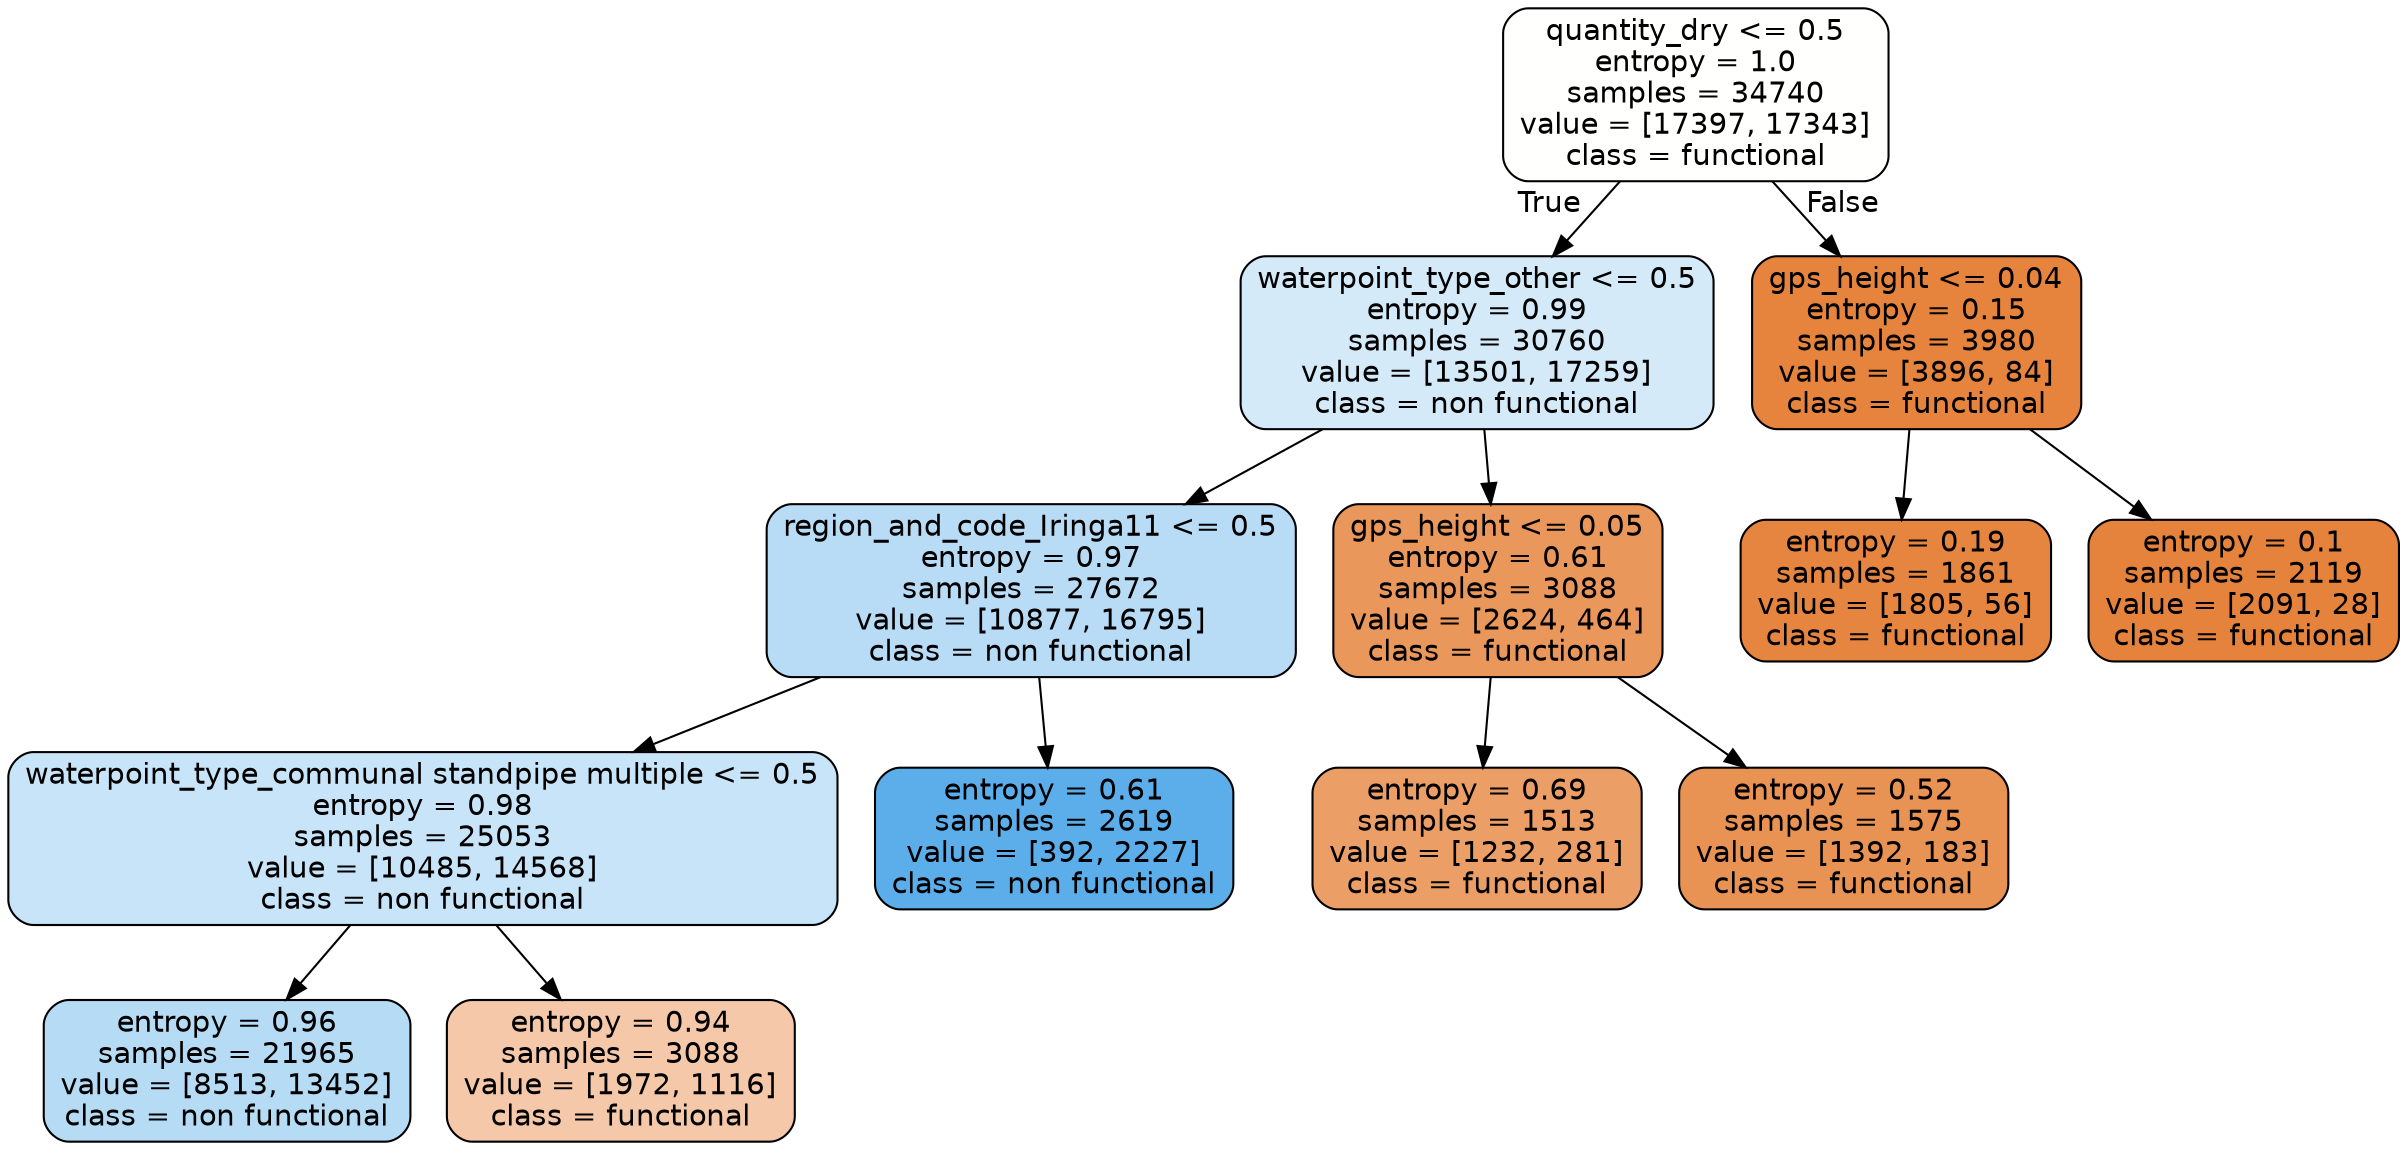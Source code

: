 digraph Tree {
node [shape=box, style="filled, rounded", color="black", fontname=helvetica] ;
edge [fontname=helvetica] ;
0 [label="quantity_dry <= 0.5\nentropy = 1.0\nsamples = 34740\nvalue = [17397, 17343]\nclass = functional", fillcolor="#fffffe"] ;
1 [label="waterpoint_type_other <= 0.5\nentropy = 0.99\nsamples = 30760\nvalue = [13501, 17259]\nclass = non functional", fillcolor="#d4eaf9"] ;
0 -> 1 [labeldistance=2.5, labelangle=45, headlabel="True"] ;
2 [label="region_and_code_Iringa11 <= 0.5\nentropy = 0.97\nsamples = 27672\nvalue = [10877, 16795]\nclass = non functional", fillcolor="#b9dcf6"] ;
1 -> 2 ;
3 [label="waterpoint_type_communal standpipe multiple <= 0.5\nentropy = 0.98\nsamples = 25053\nvalue = [10485, 14568]\nclass = non functional", fillcolor="#c8e4f8"] ;
2 -> 3 ;
4 [label="entropy = 0.96\nsamples = 21965\nvalue = [8513, 13452]\nclass = non functional", fillcolor="#b6dbf5"] ;
3 -> 4 ;
5 [label="entropy = 0.94\nsamples = 3088\nvalue = [1972, 1116]\nclass = functional", fillcolor="#f4c8a9"] ;
3 -> 5 ;
6 [label="entropy = 0.61\nsamples = 2619\nvalue = [392, 2227]\nclass = non functional", fillcolor="#5caeea"] ;
2 -> 6 ;
7 [label="gps_height <= 0.05\nentropy = 0.61\nsamples = 3088\nvalue = [2624, 464]\nclass = functional", fillcolor="#ea975c"] ;
1 -> 7 ;
8 [label="entropy = 0.69\nsamples = 1513\nvalue = [1232, 281]\nclass = functional", fillcolor="#eb9e66"] ;
7 -> 8 ;
9 [label="entropy = 0.52\nsamples = 1575\nvalue = [1392, 183]\nclass = functional", fillcolor="#e89253"] ;
7 -> 9 ;
10 [label="gps_height <= 0.04\nentropy = 0.15\nsamples = 3980\nvalue = [3896, 84]\nclass = functional", fillcolor="#e6843d"] ;
0 -> 10 [labeldistance=2.5, labelangle=-45, headlabel="False"] ;
11 [label="entropy = 0.19\nsamples = 1861\nvalue = [1805, 56]\nclass = functional", fillcolor="#e6853f"] ;
10 -> 11 ;
12 [label="entropy = 0.1\nsamples = 2119\nvalue = [2091, 28]\nclass = functional", fillcolor="#e5833c"] ;
10 -> 12 ;
}
